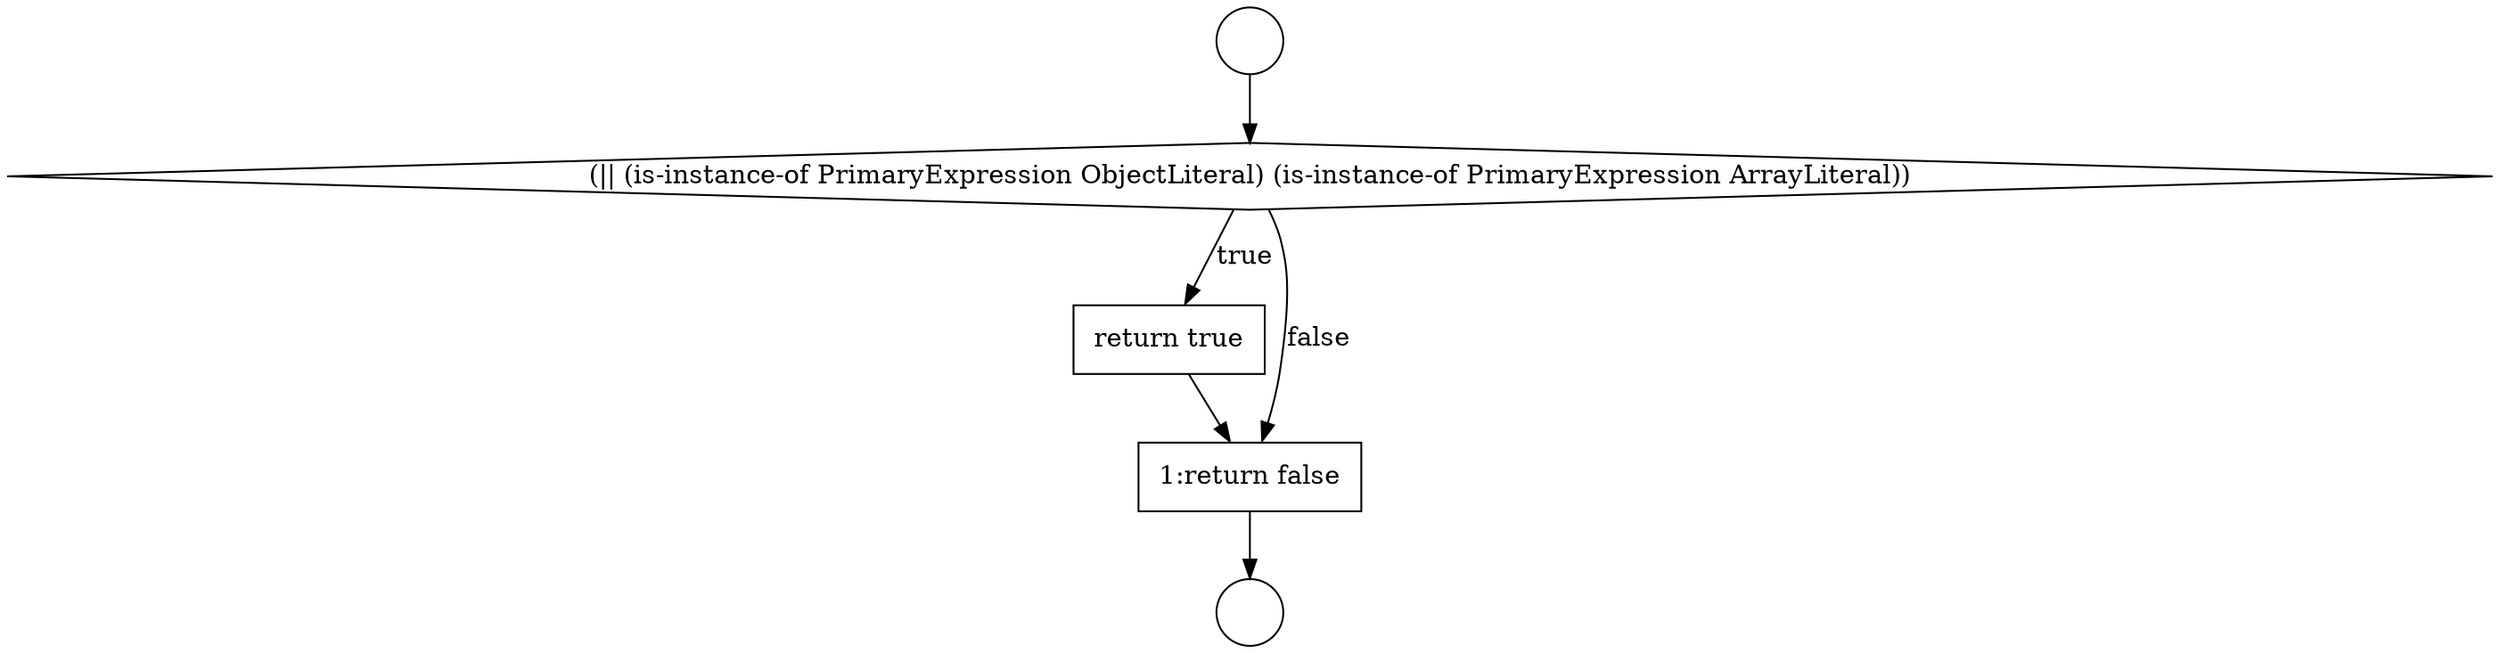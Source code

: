 digraph {
  node3762 [shape=none, margin=0, label=<<font color="black">
    <table border="0" cellborder="1" cellspacing="0" cellpadding="10">
      <tr><td align="left">return true</td></tr>
    </table>
  </font>> color="black" fillcolor="white" style=filled]
  node3763 [shape=none, margin=0, label=<<font color="black">
    <table border="0" cellborder="1" cellspacing="0" cellpadding="10">
      <tr><td align="left">1:return false</td></tr>
    </table>
  </font>> color="black" fillcolor="white" style=filled]
  node3760 [shape=circle label=" " color="black" fillcolor="white" style=filled]
  node3759 [shape=circle label=" " color="black" fillcolor="white" style=filled]
  node3761 [shape=diamond, label=<<font color="black">(|| (is-instance-of PrimaryExpression ObjectLiteral) (is-instance-of PrimaryExpression ArrayLiteral))</font>> color="black" fillcolor="white" style=filled]
  node3759 -> node3761 [ color="black"]
  node3761 -> node3762 [label=<<font color="black">true</font>> color="black"]
  node3761 -> node3763 [label=<<font color="black">false</font>> color="black"]
  node3762 -> node3763 [ color="black"]
  node3763 -> node3760 [ color="black"]
}
